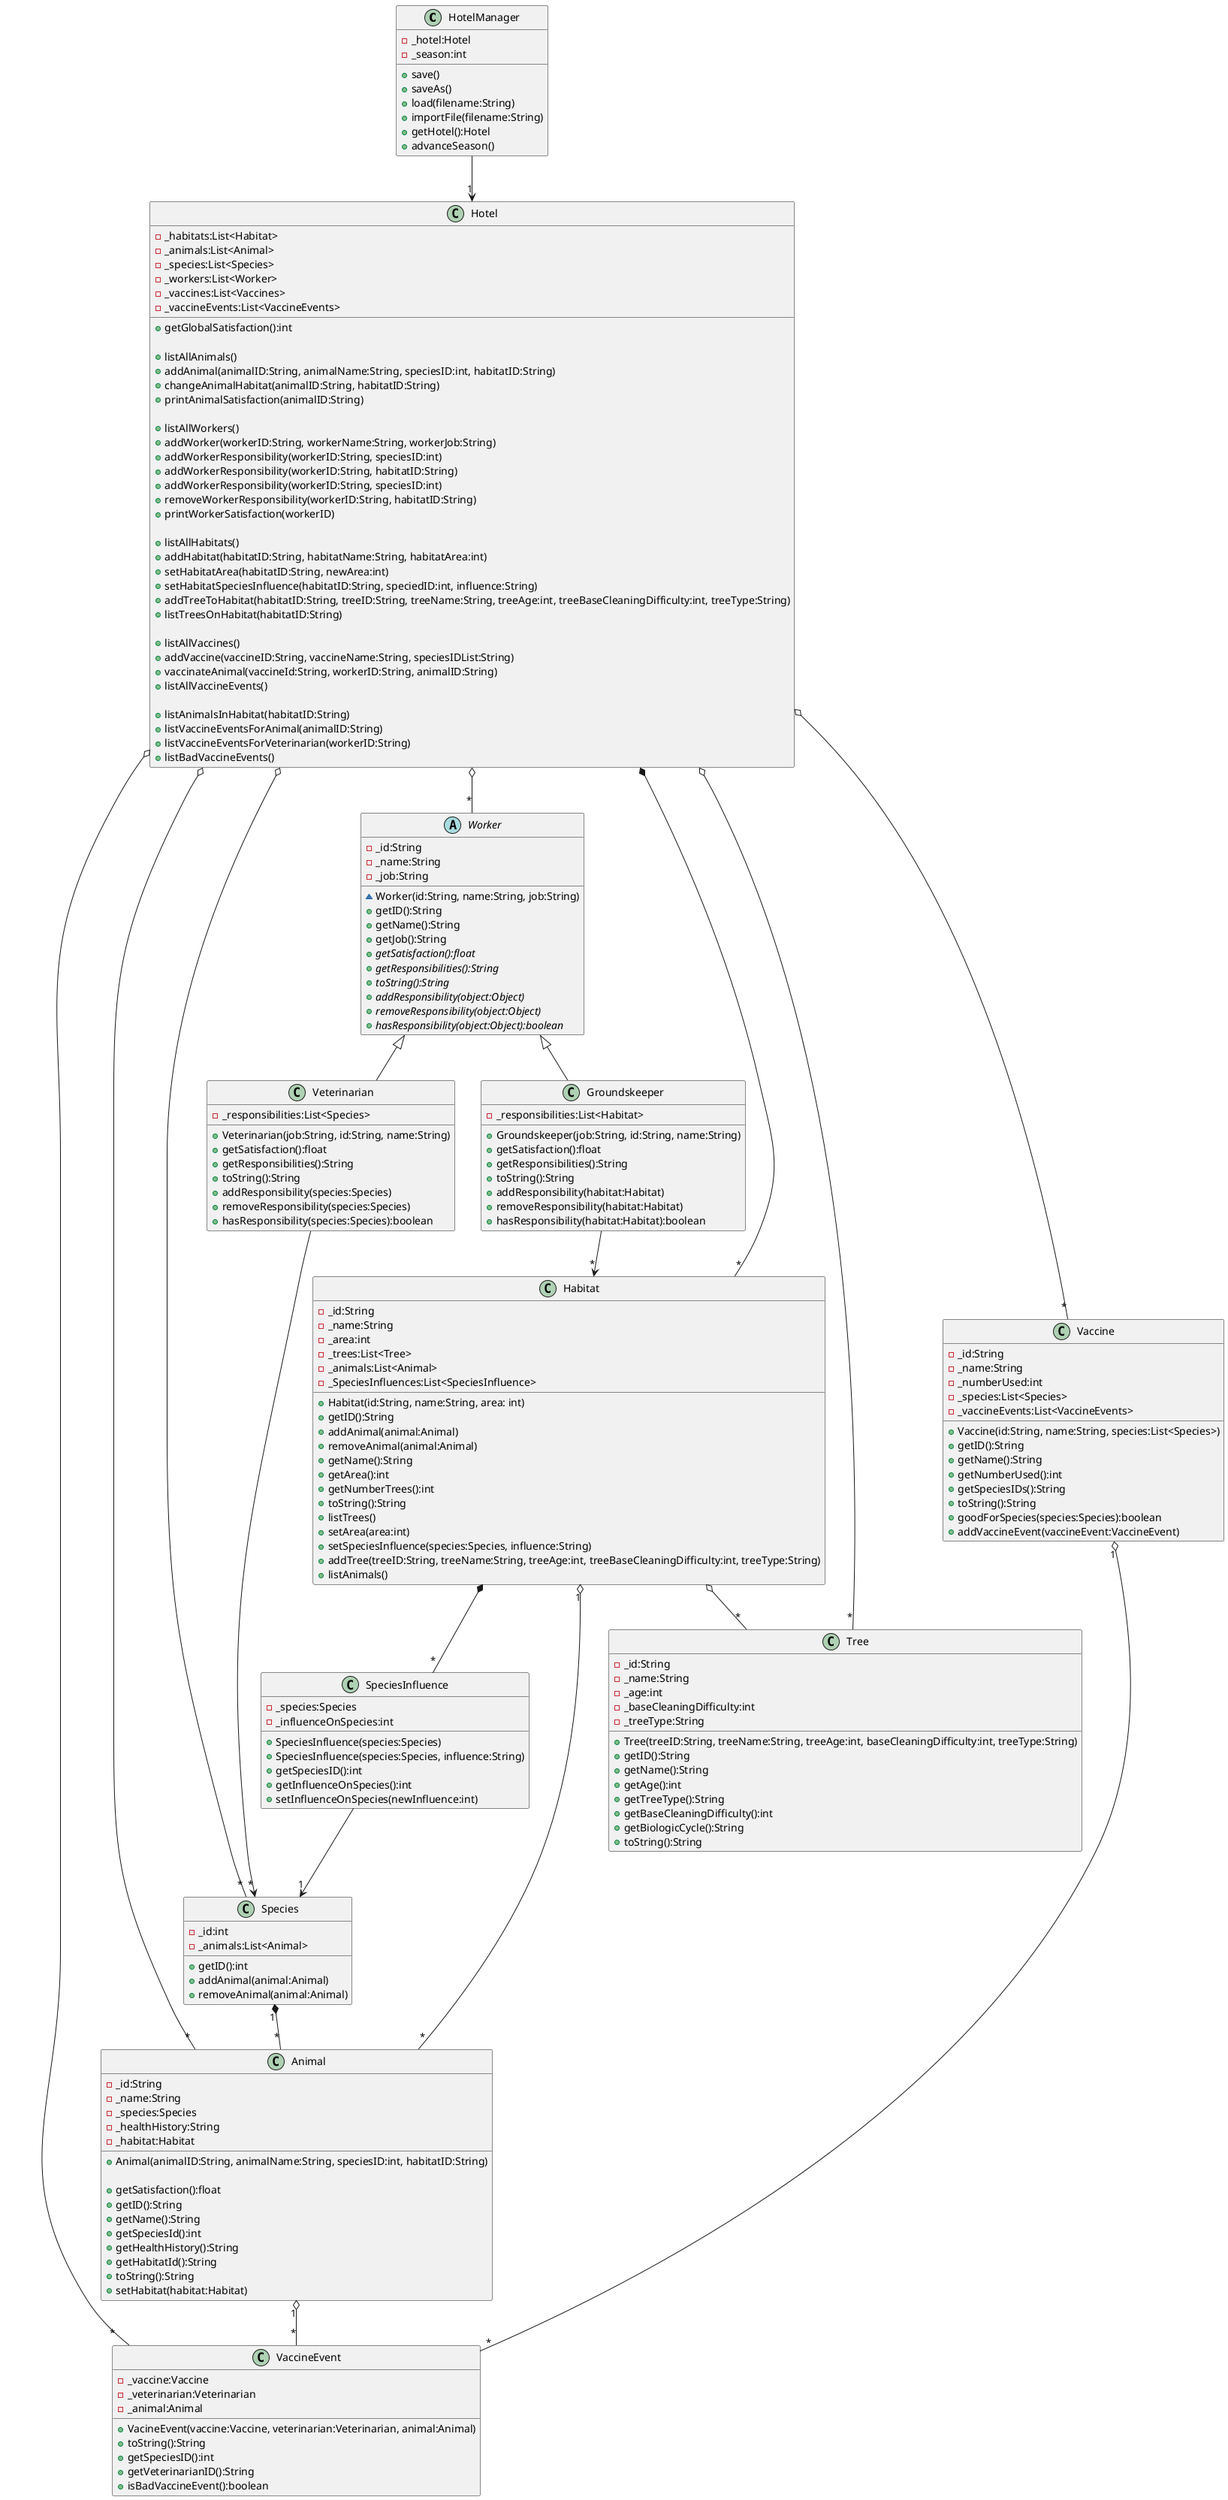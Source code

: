 /'
repetição de informacao? n era mais facil ter referencia para o hotel em todas as entidades e aceder as listas atraves do hotel?
'/
@startuml po-projeto
/'
'/
HotelManager --> "1" Hotel
Hotel o-- "*" Animal
Hotel o-- "*" Species
Hotel *-- "*" Habitat
Hotel o-- "*" Vaccine
Hotel o-- "*" VaccineEvent
Hotel o-- "*" Worker
Hotel o-- "*" Tree
Habitat o-- "*" Tree
Habitat "1" o-- "*" Animal
Habitat *-- "*" SpeciesInfluence
SpeciesInfluence --> "1" Species
Species "1" *-- "*" Animal
Animal "1" o-- "*" VaccineEvent
Worker <|-- Veterinarian
Worker <|-- Groundskeeper
Veterinarian --> "*" Species
Groundskeeper --> "*" Habitat
Vaccine "1" o-- "*" VaccineEvent
/'
advanceSeason() é em Hotel ou HotelManager?
'/
class HotelManager {
    - _hotel:Hotel
    - _season:int

    + save()
    + saveAs()
    + load(filename:String)
    + importFile(filename:String)
    + getHotel():Hotel
    + advanceSeason()
}
/'
advanceSeason() e _season é em Hotel ou HotelManager?
addAnimal o speciesID entre como int ou string? o java converte?
changeAnimalHabitat -> enunciado diz que dá o habitat mas não é erro? nãod everia pedir o habitatID?
printAnimalSatisfaction ou getAnimalSatisfaction? como se imprime? quere-se o valor?
'/
class Hotel {
    - _habitats:List<Habitat>
    - _animals:List<Animal>
    - _species:List<Species>
    - _workers:List<Worker>
    - _vaccines:List<Vaccines>
    - _vaccineEvents:List<VaccineEvents>

    + getGlobalSatisfaction():int

    + listAllAnimals()
    + addAnimal(animalID:String, animalName:String, speciesID:int, habitatID:String)
    + changeAnimalHabitat(animalID:String, habitatID:String)
    + printAnimalSatisfaction(animalID:String)

    + listAllWorkers()
    + addWorker(workerID:String, workerName:String, workerJob:String)
    + addWorkerResponsibility(workerID:String, speciesID:int)
    + addWorkerResponsibility(workerID:String, habitatID:String)
    + addWorkerResponsibility(workerID:String, speciesID:int)
    + removeWorkerResponsibility(workerID:String, habitatID:String)
    + printWorkerSatisfaction(workerID)

    + listAllHabitats()
    + addHabitat(habitatID:String, habitatName:String, habitatArea:int)
    + setHabitatArea(habitatID:String, newArea:int)
    + setHabitatSpeciesInfluence(habitatID:String, speciedID:int, influence:String)
    + addTreeToHabitat(habitatID:String, treeID:String, treeName:String, treeAge:int, treeBaseCleaningDifficulty:int, treeType:String)
    + listTreesOnHabitat(habitatID:String)

    + listAllVaccines()
    + addVaccine(vaccineID:String, vaccineName:String, speciesIDList:String)
    + vaccinateAnimal(vaccineId:String, workerID:String, animalID:String)
    + listAllVaccineEvents()

    + listAnimalsInHabitat(habitatID:String)
    + listVaccineEventsForAnimal(animalID:String)
    + listVaccineEventsForVeterinarian(workerID:String)
    + listBadVaccineEvents()
}
'---------------------------------------------------------------------------------------------
/'
'/
class Habitat {
    - _id:String
    - _name:String
    - _area:int
    - _trees:List<Tree>
    - _animals:List<Animal>
    - _SpeciesInfluences:List<SpeciesInfluence>

    + Habitat(id:String, name:String, area: int)
    + getID():String
    + addAnimal(animal:Animal)
    + removeAnimal(animal:Animal)
    + getName():String
    + getArea():int
    + getNumberTrees():int
    + toString():String
    + listTrees()
    + setArea(area:int)
    + setSpeciesInfluence(species:Species, influence:String)
    + addTree(treeID:String, treeName:String, treeAge:int, treeBaseCleaningDifficulty:int, treeType:String)
    + listAnimals()
}
/'
Não sei bem o que fazer com isto, tenho que rever, é tipo uma matrix 2*n para o habitat
'/
class SpeciesInfluence {
    - _species:Species
    - _influenceOnSpecies:int

    + SpeciesInfluence(species:Species)
    + SpeciesInfluence(species:Species, influence:String)
    + getSpeciesID():int
    + getInfluenceOnSpecies():int
    + setInfluenceOnSpecies(newInfluence:int)
}
/'
'/
class Tree {
    - _id:String
    - _name:String
    - _age:int
    - _baseCleaningDifficulty:int
    - _treeType:String
    
    + Tree(treeID:String, treeName:String, treeAge:int, baseCleaningDifficulty:int, treeType:String)
    + getID():String
    + getName():String
    + getAge():int
    + getTreeType():String
    + getBaseCleaningDifficulty():int
    + getBiologicCycle():String
    + toString():String

}
'---------------------------------------------------------------------------------------------
/'
getSatisfaction() retorna int ou float
toString() retorna ANIMAL | ID | nome | idEspecie | historialSaude | idHabital
'/
class Animal {
    - _id:String
    - _name:String
    - _species:Species
    - _healthHistory:String
    - _habitat:Habitat
    + Animal(animalID:String, animalName:String, speciesID:int, habitatID:String)

    + getSatisfaction():float
    + getID():String
    + getName():String
    + getSpeciesId():int
    + getHealthHistory():String
    + getHabitatId():String
    + toString():String
    + setHabitat(habitat:Habitat)

}
/'
'/
class Species {
    - _id:int
    - _animals:List<Animal>

    + getID():int
    + addAnimal(animal:Animal)
    + removeAnimal(animal:Animal)
}
'---------------------------------------------------------------------------------------------
/'
metodos abstratos estão bem implementados?
getSatisfaction() retorna int ou float, ver se getSatisfaction tem acesso a tudo o que precisa
_responsibilities como por em Worker? devo por em worker? genericos? tipo Object e depois casting?
'/
abstract class Worker {
    - _id:String
    - _name:String
    - _job:String

    ~ Worker(id:String, name:String, job:String)
    + getID():String
    + getName():String
    + getJob():String
    {abstract} + getSatisfaction():float
    {abstract} + getResponsibilities():String
    {abstract} + toString():String
    {abstract} + addResponsibility(object:Object)
    {abstract} + removeResponsibility(object:Object)
    {abstract} + hasResponsibility(object:Object):boolean

}
/'
'/
class Veterinarian {
    - _responsibilities:List<Species>
    
    + Veterinarian(job:String, id:String, name:String)
    + getSatisfaction():float
    + getResponsibilities():String
    + toString():String
    + addResponsibility(species:Species)
    + removeResponsibility(species:Species)
    + hasResponsibility(species:Species):boolean
}
/'
'/
class Groundskeeper {
    - _responsibilities:List<Habitat>

    + Groundskeeper(job:String, id:String, name:String)
    + getSatisfaction():float
    + getResponsibilities():String
    + toString():String
    + addResponsibility(habitat:Habitat)
    + removeResponsibility(habitat:Habitat)
    + hasResponsibility(habitat:Habitat):boolean
}
'---------------------------------------------------------------------------------------------
/'
Vaccine() posso receber lista de Species?
_vacineEvents? devo guardar aqui uma nova lista ou só ter uma referencia para a lista de VacineEvents no hotal ou devo por vacineEvents com uma lista static?
'/
class Vaccine {
    - _id:String
    - _name:String
    - _numberUsed:int
    - _species:List<Species>
    - _vaccineEvents:List<VaccineEvents>

    + Vaccine(id:String, name:String, species:List<Species>)
    + getID():String
    + getName():String
    + getNumberUsed():int
    + getSpeciesIDs():String
    + toString():String
    + goodForSpecies(species:Species):boolean
    + addVaccineEvent(vaccineEvent:VaccineEvent)
}
/'
'/
class VaccineEvent {
    - _vaccine:Vaccine
    - _veterinarian:Veterinarian
    - _animal:Animal

    + VacineEvent(vaccine:Vaccine, veterinarian:Veterinarian, animal:Animal)
    + toString():String
    + getSpeciesID():int
    + getVeterinarianID():String
    + isBadVaccineEvent():boolean
}


@enduml